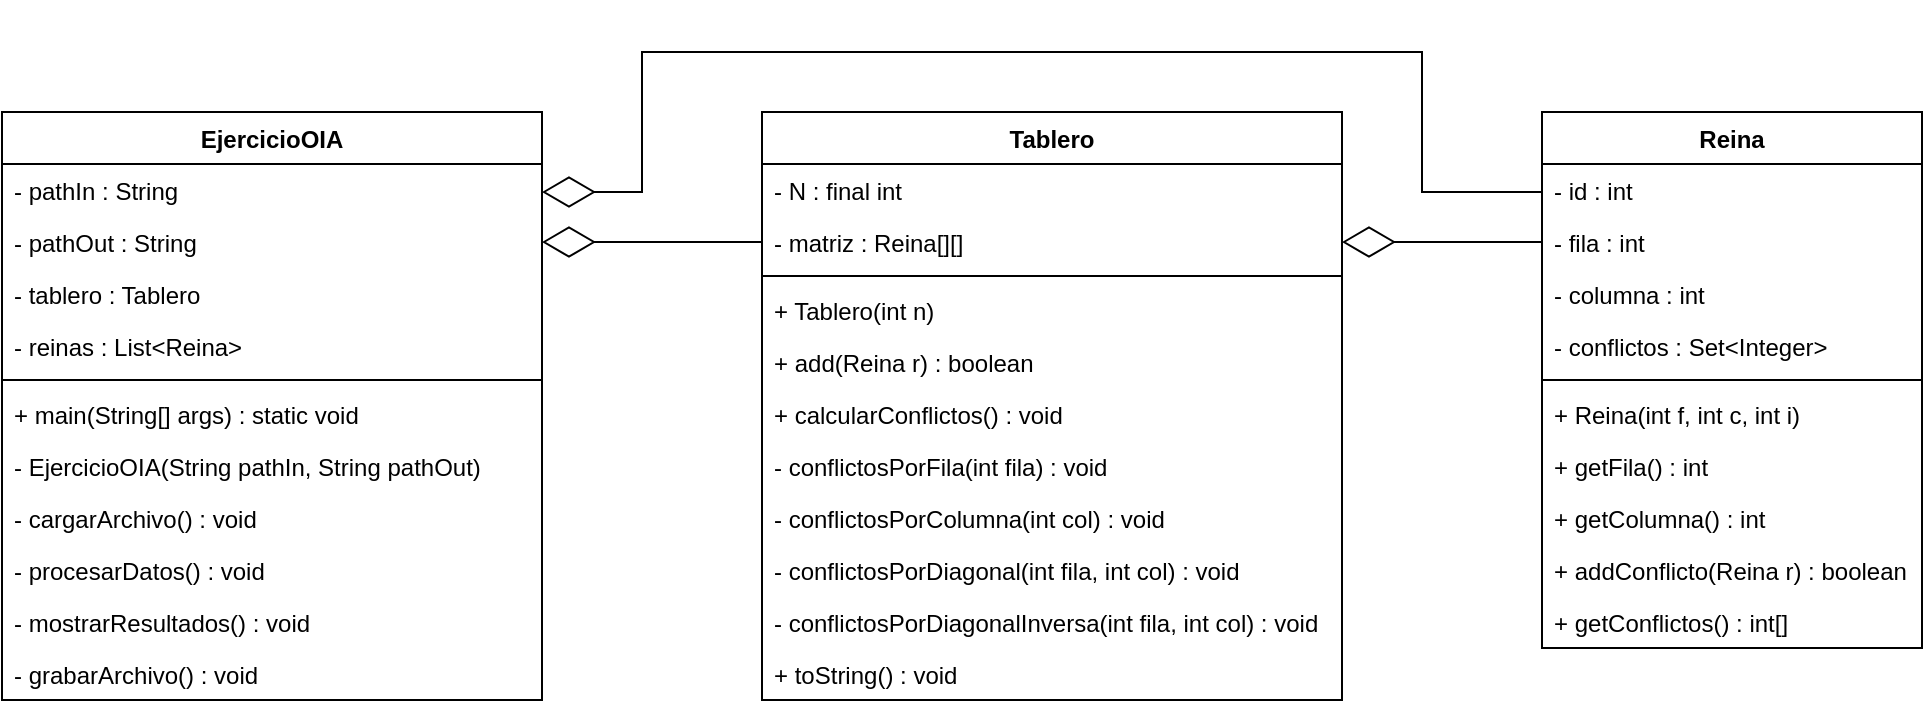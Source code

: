 <mxfile version="20.3.7" type="device"><diagram id="N5-9rF495LYvugMH1jK6" name="Página-1"><mxGraphModel dx="2112" dy="703" grid="1" gridSize="10" guides="1" tooltips="1" connect="1" arrows="1" fold="1" page="1" pageScale="1" pageWidth="827" pageHeight="1169" math="0" shadow="0"><root><mxCell id="0"/><mxCell id="1" parent="0"/><mxCell id="6OhDB5zdJN9LNi7uc9lG-1" value="Tablero" style="swimlane;fontStyle=1;align=center;verticalAlign=top;childLayout=stackLayout;horizontal=1;startSize=26;horizontalStack=0;resizeParent=1;resizeParentMax=0;resizeLast=0;collapsible=1;marginBottom=0;" vertex="1" parent="1"><mxGeometry x="330" y="190" width="290" height="294" as="geometry"/></mxCell><mxCell id="6OhDB5zdJN9LNi7uc9lG-2" value="- N : final int" style="text;strokeColor=none;fillColor=none;align=left;verticalAlign=top;spacingLeft=4;spacingRight=4;overflow=hidden;rotatable=0;points=[[0,0.5],[1,0.5]];portConstraint=eastwest;" vertex="1" parent="6OhDB5zdJN9LNi7uc9lG-1"><mxGeometry y="26" width="290" height="26" as="geometry"/></mxCell><mxCell id="6OhDB5zdJN9LNi7uc9lG-5" value="- matriz : Reina[][]" style="text;strokeColor=none;fillColor=none;align=left;verticalAlign=top;spacingLeft=4;spacingRight=4;overflow=hidden;rotatable=0;points=[[0,0.5],[1,0.5]];portConstraint=eastwest;" vertex="1" parent="6OhDB5zdJN9LNi7uc9lG-1"><mxGeometry y="52" width="290" height="26" as="geometry"/></mxCell><mxCell id="6OhDB5zdJN9LNi7uc9lG-3" value="" style="line;strokeWidth=1;fillColor=none;align=left;verticalAlign=middle;spacingTop=-1;spacingLeft=3;spacingRight=3;rotatable=0;labelPosition=right;points=[];portConstraint=eastwest;strokeColor=inherit;" vertex="1" parent="6OhDB5zdJN9LNi7uc9lG-1"><mxGeometry y="78" width="290" height="8" as="geometry"/></mxCell><mxCell id="6OhDB5zdJN9LNi7uc9lG-4" value="+ Tablero(int n)" style="text;strokeColor=none;fillColor=none;align=left;verticalAlign=top;spacingLeft=4;spacingRight=4;overflow=hidden;rotatable=0;points=[[0,0.5],[1,0.5]];portConstraint=eastwest;" vertex="1" parent="6OhDB5zdJN9LNi7uc9lG-1"><mxGeometry y="86" width="290" height="26" as="geometry"/></mxCell><mxCell id="6OhDB5zdJN9LNi7uc9lG-6" value="+ add(Reina r) : boolean" style="text;strokeColor=none;fillColor=none;align=left;verticalAlign=top;spacingLeft=4;spacingRight=4;overflow=hidden;rotatable=0;points=[[0,0.5],[1,0.5]];portConstraint=eastwest;" vertex="1" parent="6OhDB5zdJN9LNi7uc9lG-1"><mxGeometry y="112" width="290" height="26" as="geometry"/></mxCell><mxCell id="6OhDB5zdJN9LNi7uc9lG-7" value="+ calcularConflictos() : void" style="text;strokeColor=none;fillColor=none;align=left;verticalAlign=top;spacingLeft=4;spacingRight=4;overflow=hidden;rotatable=0;points=[[0,0.5],[1,0.5]];portConstraint=eastwest;" vertex="1" parent="6OhDB5zdJN9LNi7uc9lG-1"><mxGeometry y="138" width="290" height="26" as="geometry"/></mxCell><mxCell id="6OhDB5zdJN9LNi7uc9lG-8" value="- conflictosPorFila(int fila) : void" style="text;strokeColor=none;fillColor=none;align=left;verticalAlign=top;spacingLeft=4;spacingRight=4;overflow=hidden;rotatable=0;points=[[0,0.5],[1,0.5]];portConstraint=eastwest;" vertex="1" parent="6OhDB5zdJN9LNi7uc9lG-1"><mxGeometry y="164" width="290" height="26" as="geometry"/></mxCell><mxCell id="6OhDB5zdJN9LNi7uc9lG-9" value="- conflictosPorColumna(int col) : void" style="text;strokeColor=none;fillColor=none;align=left;verticalAlign=top;spacingLeft=4;spacingRight=4;overflow=hidden;rotatable=0;points=[[0,0.5],[1,0.5]];portConstraint=eastwest;" vertex="1" parent="6OhDB5zdJN9LNi7uc9lG-1"><mxGeometry y="190" width="290" height="26" as="geometry"/></mxCell><mxCell id="6OhDB5zdJN9LNi7uc9lG-10" value="- conflictosPorDiagonal(int fila, int col) : void" style="text;strokeColor=none;fillColor=none;align=left;verticalAlign=top;spacingLeft=4;spacingRight=4;overflow=hidden;rotatable=0;points=[[0,0.5],[1,0.5]];portConstraint=eastwest;" vertex="1" parent="6OhDB5zdJN9LNi7uc9lG-1"><mxGeometry y="216" width="290" height="26" as="geometry"/></mxCell><mxCell id="6OhDB5zdJN9LNi7uc9lG-11" value="- conflictosPorDiagonalInversa(int fila, int col) : void" style="text;strokeColor=none;fillColor=none;align=left;verticalAlign=top;spacingLeft=4;spacingRight=4;overflow=hidden;rotatable=0;points=[[0,0.5],[1,0.5]];portConstraint=eastwest;" vertex="1" parent="6OhDB5zdJN9LNi7uc9lG-1"><mxGeometry y="242" width="290" height="26" as="geometry"/></mxCell><mxCell id="6OhDB5zdJN9LNi7uc9lG-12" value="+ toString() : void" style="text;strokeColor=none;fillColor=none;align=left;verticalAlign=top;spacingLeft=4;spacingRight=4;overflow=hidden;rotatable=0;points=[[0,0.5],[1,0.5]];portConstraint=eastwest;" vertex="1" parent="6OhDB5zdJN9LNi7uc9lG-1"><mxGeometry y="268" width="290" height="26" as="geometry"/></mxCell><mxCell id="6OhDB5zdJN9LNi7uc9lG-13" value="Reina" style="swimlane;fontStyle=1;align=center;verticalAlign=top;childLayout=stackLayout;horizontal=1;startSize=26;horizontalStack=0;resizeParent=1;resizeParentMax=0;resizeLast=0;collapsible=1;marginBottom=0;" vertex="1" parent="1"><mxGeometry x="720" y="190" width="190" height="268" as="geometry"/></mxCell><mxCell id="6OhDB5zdJN9LNi7uc9lG-14" value="- id : int" style="text;strokeColor=none;fillColor=none;align=left;verticalAlign=top;spacingLeft=4;spacingRight=4;overflow=hidden;rotatable=0;points=[[0,0.5],[1,0.5]];portConstraint=eastwest;" vertex="1" parent="6OhDB5zdJN9LNi7uc9lG-13"><mxGeometry y="26" width="190" height="26" as="geometry"/></mxCell><mxCell id="6OhDB5zdJN9LNi7uc9lG-17" value="- fila : int" style="text;strokeColor=none;fillColor=none;align=left;verticalAlign=top;spacingLeft=4;spacingRight=4;overflow=hidden;rotatable=0;points=[[0,0.5],[1,0.5]];portConstraint=eastwest;" vertex="1" parent="6OhDB5zdJN9LNi7uc9lG-13"><mxGeometry y="52" width="190" height="26" as="geometry"/></mxCell><mxCell id="6OhDB5zdJN9LNi7uc9lG-18" value="- columna : int" style="text;strokeColor=none;fillColor=none;align=left;verticalAlign=top;spacingLeft=4;spacingRight=4;overflow=hidden;rotatable=0;points=[[0,0.5],[1,0.5]];portConstraint=eastwest;" vertex="1" parent="6OhDB5zdJN9LNi7uc9lG-13"><mxGeometry y="78" width="190" height="26" as="geometry"/></mxCell><mxCell id="6OhDB5zdJN9LNi7uc9lG-19" value="- conflictos : Set&lt;Integer&gt;" style="text;strokeColor=none;fillColor=none;align=left;verticalAlign=top;spacingLeft=4;spacingRight=4;overflow=hidden;rotatable=0;points=[[0,0.5],[1,0.5]];portConstraint=eastwest;" vertex="1" parent="6OhDB5zdJN9LNi7uc9lG-13"><mxGeometry y="104" width="190" height="26" as="geometry"/></mxCell><mxCell id="6OhDB5zdJN9LNi7uc9lG-15" value="" style="line;strokeWidth=1;fillColor=none;align=left;verticalAlign=middle;spacingTop=-1;spacingLeft=3;spacingRight=3;rotatable=0;labelPosition=right;points=[];portConstraint=eastwest;strokeColor=inherit;" vertex="1" parent="6OhDB5zdJN9LNi7uc9lG-13"><mxGeometry y="130" width="190" height="8" as="geometry"/></mxCell><mxCell id="6OhDB5zdJN9LNi7uc9lG-16" value="+ Reina(int f, int c, int i)" style="text;strokeColor=none;fillColor=none;align=left;verticalAlign=top;spacingLeft=4;spacingRight=4;overflow=hidden;rotatable=0;points=[[0,0.5],[1,0.5]];portConstraint=eastwest;" vertex="1" parent="6OhDB5zdJN9LNi7uc9lG-13"><mxGeometry y="138" width="190" height="26" as="geometry"/></mxCell><mxCell id="6OhDB5zdJN9LNi7uc9lG-20" value="+ getFila() : int" style="text;strokeColor=none;fillColor=none;align=left;verticalAlign=top;spacingLeft=4;spacingRight=4;overflow=hidden;rotatable=0;points=[[0,0.5],[1,0.5]];portConstraint=eastwest;" vertex="1" parent="6OhDB5zdJN9LNi7uc9lG-13"><mxGeometry y="164" width="190" height="26" as="geometry"/></mxCell><mxCell id="6OhDB5zdJN9LNi7uc9lG-25" value="+ getColumna() : int" style="text;strokeColor=none;fillColor=none;align=left;verticalAlign=top;spacingLeft=4;spacingRight=4;overflow=hidden;rotatable=0;points=[[0,0.5],[1,0.5]];portConstraint=eastwest;" vertex="1" parent="6OhDB5zdJN9LNi7uc9lG-13"><mxGeometry y="190" width="190" height="26" as="geometry"/></mxCell><mxCell id="6OhDB5zdJN9LNi7uc9lG-26" value="+ addConflicto(Reina r) : boolean" style="text;strokeColor=none;fillColor=none;align=left;verticalAlign=top;spacingLeft=4;spacingRight=4;overflow=hidden;rotatable=0;points=[[0,0.5],[1,0.5]];portConstraint=eastwest;" vertex="1" parent="6OhDB5zdJN9LNi7uc9lG-13"><mxGeometry y="216" width="190" height="26" as="geometry"/></mxCell><mxCell id="6OhDB5zdJN9LNi7uc9lG-27" value="+ getConflictos() : int[]" style="text;strokeColor=none;fillColor=none;align=left;verticalAlign=top;spacingLeft=4;spacingRight=4;overflow=hidden;rotatable=0;points=[[0,0.5],[1,0.5]];portConstraint=eastwest;" vertex="1" parent="6OhDB5zdJN9LNi7uc9lG-13"><mxGeometry y="242" width="190" height="26" as="geometry"/></mxCell><mxCell id="6OhDB5zdJN9LNi7uc9lG-28" value="" style="endArrow=diamondThin;endFill=0;endSize=24;html=1;rounded=0;exitX=0;exitY=0.5;exitDx=0;exitDy=0;entryX=1;entryY=0.5;entryDx=0;entryDy=0;" edge="1" parent="1" source="6OhDB5zdJN9LNi7uc9lG-17" target="6OhDB5zdJN9LNi7uc9lG-5"><mxGeometry width="160" relative="1" as="geometry"><mxPoint x="760" y="370" as="sourcePoint"/><mxPoint x="600" y="370" as="targetPoint"/></mxGeometry></mxCell><mxCell id="6OhDB5zdJN9LNi7uc9lG-29" value="EjercicioOIA" style="swimlane;fontStyle=1;align=center;verticalAlign=top;childLayout=stackLayout;horizontal=1;startSize=26;horizontalStack=0;resizeParent=1;resizeParentMax=0;resizeLast=0;collapsible=1;marginBottom=0;" vertex="1" parent="1"><mxGeometry x="-50" y="190" width="270" height="294" as="geometry"/></mxCell><mxCell id="6OhDB5zdJN9LNi7uc9lG-30" value="- pathIn : String" style="text;strokeColor=none;fillColor=none;align=left;verticalAlign=top;spacingLeft=4;spacingRight=4;overflow=hidden;rotatable=0;points=[[0,0.5],[1,0.5]];portConstraint=eastwest;" vertex="1" parent="6OhDB5zdJN9LNi7uc9lG-29"><mxGeometry y="26" width="270" height="26" as="geometry"/></mxCell><mxCell id="6OhDB5zdJN9LNi7uc9lG-33" value="- pathOut : String" style="text;strokeColor=none;fillColor=none;align=left;verticalAlign=top;spacingLeft=4;spacingRight=4;overflow=hidden;rotatable=0;points=[[0,0.5],[1,0.5]];portConstraint=eastwest;" vertex="1" parent="6OhDB5zdJN9LNi7uc9lG-29"><mxGeometry y="52" width="270" height="26" as="geometry"/></mxCell><mxCell id="6OhDB5zdJN9LNi7uc9lG-34" value="- tablero : Tablero" style="text;strokeColor=none;fillColor=none;align=left;verticalAlign=top;spacingLeft=4;spacingRight=4;overflow=hidden;rotatable=0;points=[[0,0.5],[1,0.5]];portConstraint=eastwest;" vertex="1" parent="6OhDB5zdJN9LNi7uc9lG-29"><mxGeometry y="78" width="270" height="26" as="geometry"/></mxCell><mxCell id="6OhDB5zdJN9LNi7uc9lG-35" value="- reinas : List&lt;Reina&gt;" style="text;strokeColor=none;fillColor=none;align=left;verticalAlign=top;spacingLeft=4;spacingRight=4;overflow=hidden;rotatable=0;points=[[0,0.5],[1,0.5]];portConstraint=eastwest;" vertex="1" parent="6OhDB5zdJN9LNi7uc9lG-29"><mxGeometry y="104" width="270" height="26" as="geometry"/></mxCell><mxCell id="6OhDB5zdJN9LNi7uc9lG-31" value="" style="line;strokeWidth=1;fillColor=none;align=left;verticalAlign=middle;spacingTop=-1;spacingLeft=3;spacingRight=3;rotatable=0;labelPosition=right;points=[];portConstraint=eastwest;strokeColor=inherit;" vertex="1" parent="6OhDB5zdJN9LNi7uc9lG-29"><mxGeometry y="130" width="270" height="8" as="geometry"/></mxCell><mxCell id="6OhDB5zdJN9LNi7uc9lG-32" value="+ main(String[] args) : static void" style="text;strokeColor=none;fillColor=none;align=left;verticalAlign=top;spacingLeft=4;spacingRight=4;overflow=hidden;rotatable=0;points=[[0,0.5],[1,0.5]];portConstraint=eastwest;" vertex="1" parent="6OhDB5zdJN9LNi7uc9lG-29"><mxGeometry y="138" width="270" height="26" as="geometry"/></mxCell><mxCell id="6OhDB5zdJN9LNi7uc9lG-36" value="- EjercicioOIA(String pathIn, String pathOut)" style="text;strokeColor=none;fillColor=none;align=left;verticalAlign=top;spacingLeft=4;spacingRight=4;overflow=hidden;rotatable=0;points=[[0,0.5],[1,0.5]];portConstraint=eastwest;" vertex="1" parent="6OhDB5zdJN9LNi7uc9lG-29"><mxGeometry y="164" width="270" height="26" as="geometry"/></mxCell><mxCell id="6OhDB5zdJN9LNi7uc9lG-37" value="- cargarArchivo() : void" style="text;strokeColor=none;fillColor=none;align=left;verticalAlign=top;spacingLeft=4;spacingRight=4;overflow=hidden;rotatable=0;points=[[0,0.5],[1,0.5]];portConstraint=eastwest;" vertex="1" parent="6OhDB5zdJN9LNi7uc9lG-29"><mxGeometry y="190" width="270" height="26" as="geometry"/></mxCell><mxCell id="6OhDB5zdJN9LNi7uc9lG-38" value="- procesarDatos() : void" style="text;strokeColor=none;fillColor=none;align=left;verticalAlign=top;spacingLeft=4;spacingRight=4;overflow=hidden;rotatable=0;points=[[0,0.5],[1,0.5]];portConstraint=eastwest;" vertex="1" parent="6OhDB5zdJN9LNi7uc9lG-29"><mxGeometry y="216" width="270" height="26" as="geometry"/></mxCell><mxCell id="6OhDB5zdJN9LNi7uc9lG-39" value="- mostrarResultados() : void" style="text;strokeColor=none;fillColor=none;align=left;verticalAlign=top;spacingLeft=4;spacingRight=4;overflow=hidden;rotatable=0;points=[[0,0.5],[1,0.5]];portConstraint=eastwest;" vertex="1" parent="6OhDB5zdJN9LNi7uc9lG-29"><mxGeometry y="242" width="270" height="26" as="geometry"/></mxCell><mxCell id="6OhDB5zdJN9LNi7uc9lG-40" value="- grabarArchivo() : void" style="text;strokeColor=none;fillColor=none;align=left;verticalAlign=top;spacingLeft=4;spacingRight=4;overflow=hidden;rotatable=0;points=[[0,0.5],[1,0.5]];portConstraint=eastwest;" vertex="1" parent="6OhDB5zdJN9LNi7uc9lG-29"><mxGeometry y="268" width="270" height="26" as="geometry"/></mxCell><mxCell id="6OhDB5zdJN9LNi7uc9lG-42" value="" style="endArrow=diamondThin;endFill=0;endSize=24;html=1;rounded=0;entryX=1;entryY=0.5;entryDx=0;entryDy=0;exitX=0;exitY=0.5;exitDx=0;exitDy=0;" edge="1" parent="1" source="6OhDB5zdJN9LNi7uc9lG-5" target="6OhDB5zdJN9LNi7uc9lG-33"><mxGeometry width="160" relative="1" as="geometry"><mxPoint x="310" y="310" as="sourcePoint"/><mxPoint x="630" y="265.0" as="targetPoint"/><Array as="points"/></mxGeometry></mxCell><mxCell id="6OhDB5zdJN9LNi7uc9lG-44" value="" style="endArrow=diamondThin;endFill=0;endSize=24;html=1;rounded=0;exitX=0;exitY=0.5;exitDx=0;exitDy=0;" edge="1" parent="1"><mxGeometry width="160" relative="1" as="geometry"><mxPoint x="720" y="230.0" as="sourcePoint"/><mxPoint x="220" y="230" as="targetPoint"/><Array as="points"><mxPoint x="660" y="230"/><mxPoint x="660" y="160"/><mxPoint x="270" y="160"/><mxPoint x="270" y="230"/></Array></mxGeometry></mxCell></root></mxGraphModel></diagram></mxfile>